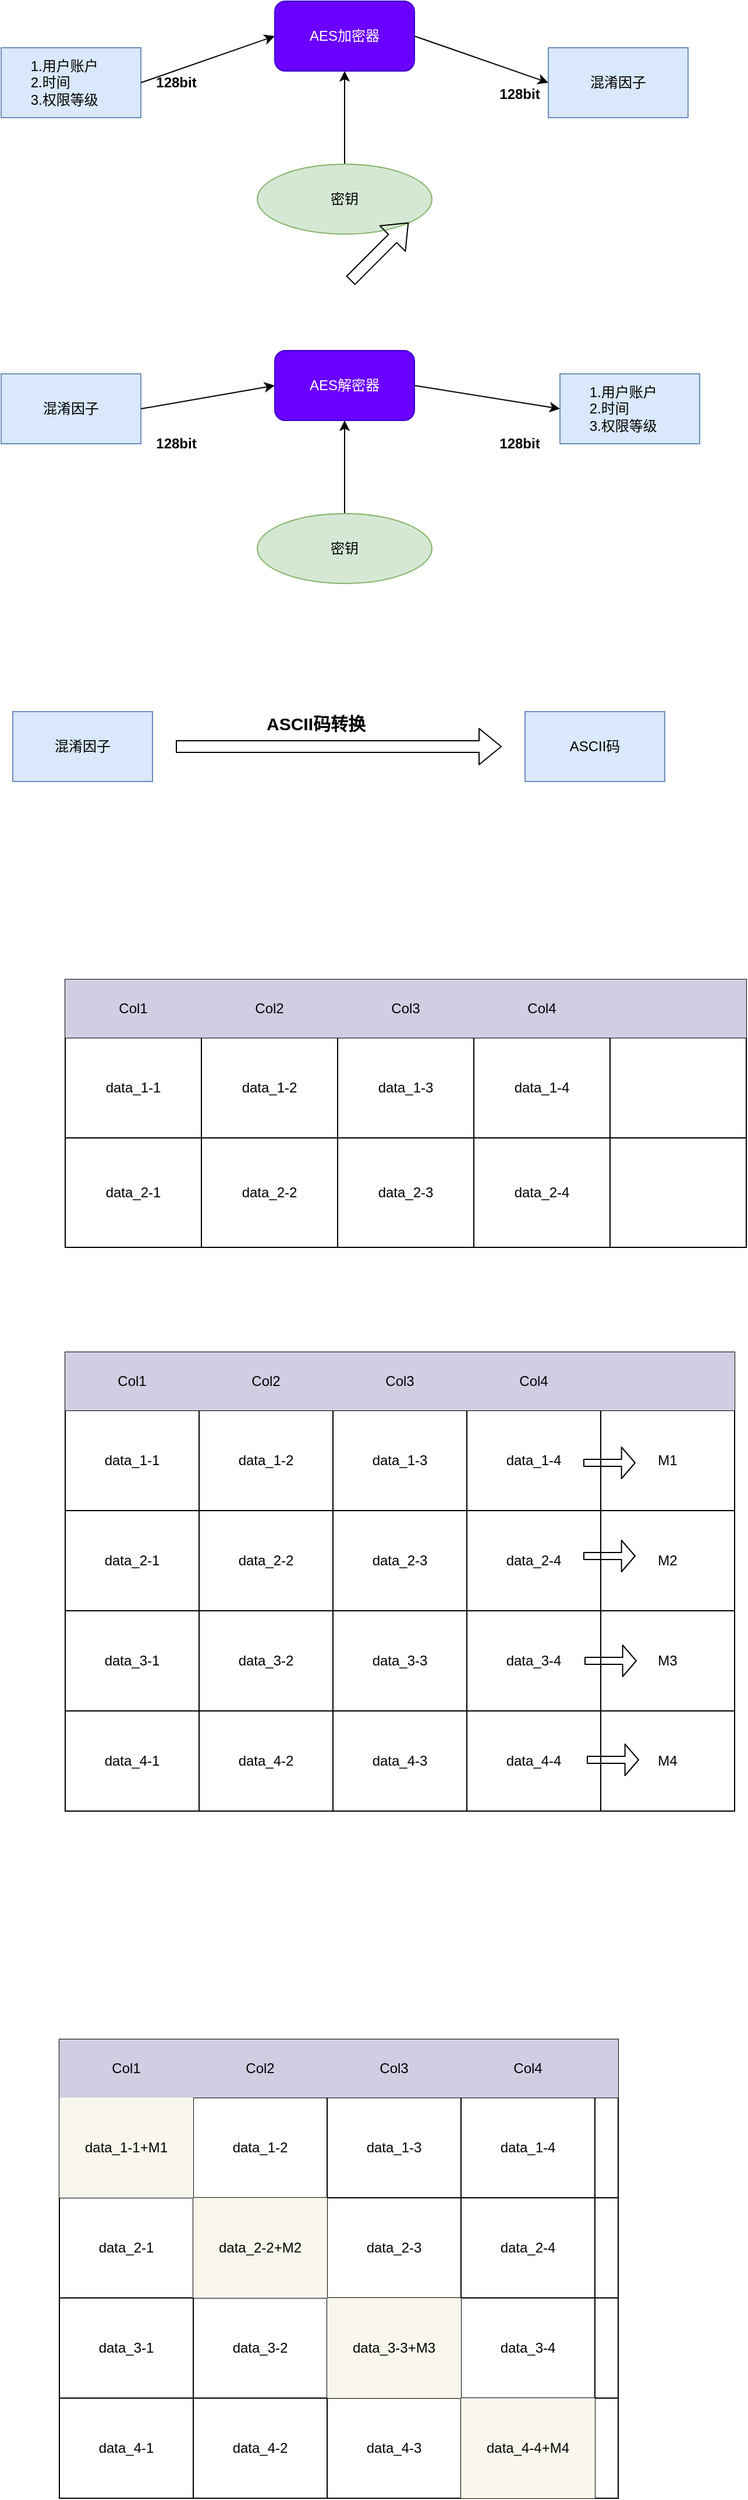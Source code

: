 <mxfile version="14.6.12" type="github">
  <diagram id="JdFX8Y5_raD3rjTgu_EH" name="Page-1">
    <mxGraphModel dx="2062" dy="1098" grid="1" gridSize="10" guides="1" tooltips="1" connect="1" arrows="1" fold="1" page="1" pageScale="1" pageWidth="850" pageHeight="1100" math="0" shadow="0">
      <root>
        <mxCell id="0" />
        <mxCell id="1" parent="0" />
        <mxCell id="7pT013oJxnpNkIhTxjK2-1" value="&amp;nbsp; &amp;nbsp; &amp;nbsp; &amp;nbsp;1.用户账户&lt;br&gt;&amp;nbsp; &amp;nbsp; &amp;nbsp; &amp;nbsp;2.时间&lt;br&gt;&amp;nbsp; &amp;nbsp; &amp;nbsp; &amp;nbsp;3.权限等级" style="rounded=0;whiteSpace=wrap;html=1;align=left;fillColor=#dae8fc;strokeColor=#6c8ebf;" parent="1" vertex="1">
          <mxGeometry x="100" y="380" width="120" height="60" as="geometry" />
        </mxCell>
        <mxCell id="7pT013oJxnpNkIhTxjK2-2" value="混淆因子" style="rounded=0;whiteSpace=wrap;html=1;fillColor=#dae8fc;strokeColor=#6c8ebf;" parent="1" vertex="1">
          <mxGeometry x="570" y="380" width="120" height="60" as="geometry" />
        </mxCell>
        <mxCell id="7pT013oJxnpNkIhTxjK2-9" value="" style="edgeStyle=orthogonalEdgeStyle;rounded=0;orthogonalLoop=1;jettySize=auto;html=1;" parent="1" source="7pT013oJxnpNkIhTxjK2-3" target="7pT013oJxnpNkIhTxjK2-6" edge="1">
          <mxGeometry relative="1" as="geometry" />
        </mxCell>
        <mxCell id="7pT013oJxnpNkIhTxjK2-3" value="密钥" style="ellipse;whiteSpace=wrap;html=1;fillColor=#d5e8d4;strokeColor=#82b366;" parent="1" vertex="1">
          <mxGeometry x="320" y="480" width="150" height="60" as="geometry" />
        </mxCell>
        <mxCell id="7pT013oJxnpNkIhTxjK2-6" value="AES加密器" style="rounded=1;whiteSpace=wrap;html=1;fillColor=#6a00ff;strokeColor=#3700CC;fontColor=#ffffff;" parent="1" vertex="1">
          <mxGeometry x="335" y="340" width="120" height="60" as="geometry" />
        </mxCell>
        <mxCell id="7pT013oJxnpNkIhTxjK2-10" value="" style="endArrow=classic;html=1;entryX=0;entryY=0.5;entryDx=0;entryDy=0;" parent="1" target="7pT013oJxnpNkIhTxjK2-6" edge="1">
          <mxGeometry width="50" height="50" relative="1" as="geometry">
            <mxPoint x="220" y="410" as="sourcePoint" />
            <mxPoint x="270" y="360" as="targetPoint" />
          </mxGeometry>
        </mxCell>
        <mxCell id="7pT013oJxnpNkIhTxjK2-11" value="" style="endArrow=classic;html=1;entryX=0;entryY=0.5;entryDx=0;entryDy=0;" parent="1" target="7pT013oJxnpNkIhTxjK2-2" edge="1">
          <mxGeometry width="50" height="50" relative="1" as="geometry">
            <mxPoint x="455" y="370" as="sourcePoint" />
            <mxPoint x="505" y="320" as="targetPoint" />
          </mxGeometry>
        </mxCell>
        <mxCell id="7pT013oJxnpNkIhTxjK2-12" value="&lt;b&gt;128bit&lt;/b&gt;" style="text;html=1;resizable=0;autosize=1;align=center;verticalAlign=middle;points=[];fillColor=none;strokeColor=none;rounded=0;" parent="1" vertex="1">
          <mxGeometry x="225" y="400" width="50" height="20" as="geometry" />
        </mxCell>
        <mxCell id="7pT013oJxnpNkIhTxjK2-13" value="&lt;b&gt;128bit&lt;/b&gt;" style="text;html=1;resizable=0;autosize=1;align=center;verticalAlign=middle;points=[];fillColor=none;strokeColor=none;rounded=0;" parent="1" vertex="1">
          <mxGeometry x="520" y="410" width="50" height="20" as="geometry" />
        </mxCell>
        <mxCell id="NVBzjJ3xbAIKhqxGu_0e-1" value="&amp;nbsp; &amp;nbsp; &amp;nbsp; &amp;nbsp;1.用户账户&lt;br&gt;&amp;nbsp; &amp;nbsp; &amp;nbsp; &amp;nbsp;2.时间&lt;br&gt;&amp;nbsp; &amp;nbsp; &amp;nbsp; &amp;nbsp;3.权限等级" style="rounded=0;whiteSpace=wrap;html=1;align=left;fillColor=#dae8fc;strokeColor=#6c8ebf;" vertex="1" parent="1">
          <mxGeometry x="580" y="660" width="120" height="60" as="geometry" />
        </mxCell>
        <mxCell id="NVBzjJ3xbAIKhqxGu_0e-2" value="混淆因子" style="rounded=0;whiteSpace=wrap;html=1;fillColor=#dae8fc;strokeColor=#6c8ebf;" vertex="1" parent="1">
          <mxGeometry x="100" y="660" width="120" height="60" as="geometry" />
        </mxCell>
        <mxCell id="NVBzjJ3xbAIKhqxGu_0e-3" value="" style="edgeStyle=orthogonalEdgeStyle;rounded=0;orthogonalLoop=1;jettySize=auto;html=1;" edge="1" parent="1" source="NVBzjJ3xbAIKhqxGu_0e-4" target="NVBzjJ3xbAIKhqxGu_0e-5">
          <mxGeometry relative="1" as="geometry" />
        </mxCell>
        <mxCell id="NVBzjJ3xbAIKhqxGu_0e-4" value="密钥" style="ellipse;whiteSpace=wrap;html=1;fillColor=#d5e8d4;strokeColor=#82b366;" vertex="1" parent="1">
          <mxGeometry x="320" y="780" width="150" height="60" as="geometry" />
        </mxCell>
        <mxCell id="NVBzjJ3xbAIKhqxGu_0e-5" value="AES解密器" style="rounded=1;whiteSpace=wrap;html=1;fillColor=#6a00ff;strokeColor=#3700CC;fontColor=#ffffff;" vertex="1" parent="1">
          <mxGeometry x="335" y="640" width="120" height="60" as="geometry" />
        </mxCell>
        <mxCell id="NVBzjJ3xbAIKhqxGu_0e-8" value="&lt;b&gt;128bit&lt;/b&gt;" style="text;html=1;resizable=0;autosize=1;align=center;verticalAlign=middle;points=[];fillColor=none;strokeColor=none;rounded=0;" vertex="1" parent="1">
          <mxGeometry x="225" y="710" width="50" height="20" as="geometry" />
        </mxCell>
        <mxCell id="NVBzjJ3xbAIKhqxGu_0e-9" value="&lt;b&gt;128bit&lt;/b&gt;" style="text;html=1;resizable=0;autosize=1;align=center;verticalAlign=middle;points=[];fillColor=none;strokeColor=none;rounded=0;" vertex="1" parent="1">
          <mxGeometry x="520" y="710" width="50" height="20" as="geometry" />
        </mxCell>
        <mxCell id="NVBzjJ3xbAIKhqxGu_0e-10" value="" style="endArrow=classic;html=1;entryX=0;entryY=0.5;entryDx=0;entryDy=0;" edge="1" parent="1" target="NVBzjJ3xbAIKhqxGu_0e-5">
          <mxGeometry width="50" height="50" relative="1" as="geometry">
            <mxPoint x="220" y="690" as="sourcePoint" />
            <mxPoint x="270" y="640" as="targetPoint" />
          </mxGeometry>
        </mxCell>
        <mxCell id="NVBzjJ3xbAIKhqxGu_0e-11" value="" style="endArrow=classic;html=1;exitX=1;exitY=0.5;exitDx=0;exitDy=0;entryX=0;entryY=0.5;entryDx=0;entryDy=0;" edge="1" parent="1" source="NVBzjJ3xbAIKhqxGu_0e-5" target="NVBzjJ3xbAIKhqxGu_0e-1">
          <mxGeometry width="50" height="50" relative="1" as="geometry">
            <mxPoint x="590" y="620" as="sourcePoint" />
            <mxPoint x="530" y="520" as="targetPoint" />
          </mxGeometry>
        </mxCell>
        <mxCell id="NVBzjJ3xbAIKhqxGu_0e-12" value="混淆因子" style="rounded=0;whiteSpace=wrap;html=1;fillColor=#dae8fc;strokeColor=#6c8ebf;" vertex="1" parent="1">
          <mxGeometry x="110" y="950" width="120" height="60" as="geometry" />
        </mxCell>
        <mxCell id="NVBzjJ3xbAIKhqxGu_0e-13" value="ASCII码" style="rounded=0;whiteSpace=wrap;html=1;fillColor=#dae8fc;strokeColor=#6c8ebf;" vertex="1" parent="1">
          <mxGeometry x="550" y="950" width="120" height="60" as="geometry" />
        </mxCell>
        <mxCell id="NVBzjJ3xbAIKhqxGu_0e-14" value="" style="shape=flexArrow;endArrow=classic;html=1;" edge="1" parent="1">
          <mxGeometry width="50" height="50" relative="1" as="geometry">
            <mxPoint x="400" y="580" as="sourcePoint" />
            <mxPoint x="450" y="530" as="targetPoint" />
          </mxGeometry>
        </mxCell>
        <mxCell id="NVBzjJ3xbAIKhqxGu_0e-16" value="" style="shape=flexArrow;endArrow=classic;html=1;" edge="1" parent="1">
          <mxGeometry width="50" height="50" relative="1" as="geometry">
            <mxPoint x="250" y="980" as="sourcePoint" />
            <mxPoint x="530" y="980" as="targetPoint" />
            <Array as="points">
              <mxPoint x="250" y="980" />
            </Array>
          </mxGeometry>
        </mxCell>
        <mxCell id="NVBzjJ3xbAIKhqxGu_0e-17" value="&lt;b&gt;&lt;font style=&quot;font-size: 15px&quot;&gt;ASCII码转换&lt;/font&gt;&lt;/b&gt;" style="text;html=1;resizable=0;autosize=1;align=center;verticalAlign=middle;points=[];fillColor=none;strokeColor=none;rounded=0;" vertex="1" parent="1">
          <mxGeometry x="320" y="950" width="100" height="20" as="geometry" />
        </mxCell>
        <mxCell id="NVBzjJ3xbAIKhqxGu_0e-20" value="" style="shape=table;html=1;whiteSpace=wrap;startSize=0;container=1;collapsible=0;childLayout=tableLayout;" vertex="1" parent="1">
          <mxGeometry x="155" y="1180" width="585" height="230" as="geometry" />
        </mxCell>
        <mxCell id="NVBzjJ3xbAIKhqxGu_0e-21" value="" style="shape=partialRectangle;html=1;whiteSpace=wrap;collapsible=0;dropTarget=0;pointerEvents=0;fillColor=none;top=0;left=0;bottom=0;right=0;points=[[0,0.5],[1,0.5]];portConstraint=eastwest;" vertex="1" parent="NVBzjJ3xbAIKhqxGu_0e-20">
          <mxGeometry width="585" height="50" as="geometry" />
        </mxCell>
        <mxCell id="NVBzjJ3xbAIKhqxGu_0e-22" value="Col1" style="shape=partialRectangle;html=1;whiteSpace=wrap;connectable=0;overflow=hidden;fillColor=#d0cee2;top=0;left=0;bottom=0;right=0;strokeColor=#56517e;" vertex="1" parent="NVBzjJ3xbAIKhqxGu_0e-21">
          <mxGeometry width="117" height="50" as="geometry" />
        </mxCell>
        <mxCell id="NVBzjJ3xbAIKhqxGu_0e-23" value="&lt;span&gt;Col2&lt;/span&gt;" style="shape=partialRectangle;html=1;whiteSpace=wrap;connectable=0;overflow=hidden;fillColor=#d0cee2;top=0;left=0;bottom=0;right=0;strokeColor=#56517e;" vertex="1" parent="NVBzjJ3xbAIKhqxGu_0e-21">
          <mxGeometry x="117" width="117" height="50" as="geometry" />
        </mxCell>
        <mxCell id="NVBzjJ3xbAIKhqxGu_0e-24" value="&lt;span&gt;Col3&lt;/span&gt;" style="shape=partialRectangle;html=1;whiteSpace=wrap;connectable=0;overflow=hidden;fillColor=#d0cee2;top=0;left=0;bottom=0;right=0;strokeColor=#56517e;" vertex="1" parent="NVBzjJ3xbAIKhqxGu_0e-21">
          <mxGeometry x="234" width="117" height="50" as="geometry" />
        </mxCell>
        <mxCell id="NVBzjJ3xbAIKhqxGu_0e-25" value="&lt;span&gt;Col4&lt;/span&gt;" style="shape=partialRectangle;html=1;whiteSpace=wrap;connectable=0;overflow=hidden;fillColor=#d0cee2;top=0;left=0;bottom=0;right=0;strokeColor=#56517e;" vertex="1" parent="NVBzjJ3xbAIKhqxGu_0e-21">
          <mxGeometry x="351" width="117" height="50" as="geometry" />
        </mxCell>
        <mxCell id="NVBzjJ3xbAIKhqxGu_0e-26" value="" style="shape=partialRectangle;html=1;whiteSpace=wrap;connectable=0;overflow=hidden;fillColor=#d0cee2;top=0;left=0;bottom=0;right=0;strokeColor=#56517e;" vertex="1" parent="NVBzjJ3xbAIKhqxGu_0e-21">
          <mxGeometry x="468" width="117" height="50" as="geometry" />
        </mxCell>
        <mxCell id="NVBzjJ3xbAIKhqxGu_0e-27" value="" style="shape=partialRectangle;html=1;whiteSpace=wrap;collapsible=0;dropTarget=0;pointerEvents=0;fillColor=none;top=0;left=0;bottom=0;right=0;points=[[0,0.5],[1,0.5]];portConstraint=eastwest;" vertex="1" parent="NVBzjJ3xbAIKhqxGu_0e-20">
          <mxGeometry y="50" width="585" height="86" as="geometry" />
        </mxCell>
        <mxCell id="NVBzjJ3xbAIKhqxGu_0e-28" value="data_1-1" style="shape=partialRectangle;html=1;whiteSpace=wrap;connectable=0;overflow=hidden;fillColor=none;top=0;left=0;bottom=0;right=0;" vertex="1" parent="NVBzjJ3xbAIKhqxGu_0e-27">
          <mxGeometry width="117" height="86" as="geometry" />
        </mxCell>
        <mxCell id="NVBzjJ3xbAIKhqxGu_0e-29" value="&lt;span&gt;data_1-2&lt;/span&gt;" style="shape=partialRectangle;html=1;whiteSpace=wrap;connectable=0;overflow=hidden;fillColor=none;top=0;left=0;bottom=0;right=0;" vertex="1" parent="NVBzjJ3xbAIKhqxGu_0e-27">
          <mxGeometry x="117" width="117" height="86" as="geometry" />
        </mxCell>
        <mxCell id="NVBzjJ3xbAIKhqxGu_0e-30" value="&lt;span&gt;data_1-3&lt;/span&gt;" style="shape=partialRectangle;html=1;whiteSpace=wrap;connectable=0;overflow=hidden;fillColor=none;top=0;left=0;bottom=0;right=0;" vertex="1" parent="NVBzjJ3xbAIKhqxGu_0e-27">
          <mxGeometry x="234" width="117" height="86" as="geometry" />
        </mxCell>
        <mxCell id="NVBzjJ3xbAIKhqxGu_0e-31" value="&lt;span&gt;data_1-4&lt;/span&gt;" style="shape=partialRectangle;html=1;whiteSpace=wrap;connectable=0;overflow=hidden;fillColor=none;top=0;left=0;bottom=0;right=0;" vertex="1" parent="NVBzjJ3xbAIKhqxGu_0e-27">
          <mxGeometry x="351" width="117" height="86" as="geometry" />
        </mxCell>
        <mxCell id="NVBzjJ3xbAIKhqxGu_0e-32" value="" style="shape=partialRectangle;html=1;whiteSpace=wrap;connectable=0;overflow=hidden;fillColor=none;top=0;left=0;bottom=0;right=0;" vertex="1" parent="NVBzjJ3xbAIKhqxGu_0e-27">
          <mxGeometry x="468" width="117" height="86" as="geometry" />
        </mxCell>
        <mxCell id="NVBzjJ3xbAIKhqxGu_0e-33" value="" style="shape=partialRectangle;html=1;whiteSpace=wrap;collapsible=0;dropTarget=0;pointerEvents=0;fillColor=none;top=0;left=0;bottom=0;right=0;points=[[0,0.5],[1,0.5]];portConstraint=eastwest;" vertex="1" parent="NVBzjJ3xbAIKhqxGu_0e-20">
          <mxGeometry y="136" width="585" height="94" as="geometry" />
        </mxCell>
        <mxCell id="NVBzjJ3xbAIKhqxGu_0e-34" value="&lt;span&gt;data_2-1&lt;/span&gt;" style="shape=partialRectangle;html=1;whiteSpace=wrap;connectable=0;overflow=hidden;fillColor=none;top=0;left=0;bottom=0;right=0;" vertex="1" parent="NVBzjJ3xbAIKhqxGu_0e-33">
          <mxGeometry width="117" height="94" as="geometry" />
        </mxCell>
        <mxCell id="NVBzjJ3xbAIKhqxGu_0e-35" value="&lt;span&gt;data_2-2&lt;/span&gt;" style="shape=partialRectangle;html=1;whiteSpace=wrap;connectable=0;overflow=hidden;fillColor=none;top=0;left=0;bottom=0;right=0;" vertex="1" parent="NVBzjJ3xbAIKhqxGu_0e-33">
          <mxGeometry x="117" width="117" height="94" as="geometry" />
        </mxCell>
        <mxCell id="NVBzjJ3xbAIKhqxGu_0e-36" value="&lt;span&gt;data_2-3&lt;/span&gt;" style="shape=partialRectangle;html=1;whiteSpace=wrap;connectable=0;overflow=hidden;fillColor=none;top=0;left=0;bottom=0;right=0;" vertex="1" parent="NVBzjJ3xbAIKhqxGu_0e-33">
          <mxGeometry x="234" width="117" height="94" as="geometry" />
        </mxCell>
        <mxCell id="NVBzjJ3xbAIKhqxGu_0e-37" value="&lt;span&gt;data_2-4&lt;/span&gt;" style="shape=partialRectangle;html=1;whiteSpace=wrap;connectable=0;overflow=hidden;fillColor=none;top=0;left=0;bottom=0;right=0;" vertex="1" parent="NVBzjJ3xbAIKhqxGu_0e-33">
          <mxGeometry x="351" width="117" height="94" as="geometry" />
        </mxCell>
        <mxCell id="NVBzjJ3xbAIKhqxGu_0e-38" value="" style="shape=partialRectangle;html=1;whiteSpace=wrap;connectable=0;overflow=hidden;fillColor=none;top=0;left=0;bottom=0;right=0;" vertex="1" parent="NVBzjJ3xbAIKhqxGu_0e-33">
          <mxGeometry x="468" width="117" height="94" as="geometry" />
        </mxCell>
        <mxCell id="NVBzjJ3xbAIKhqxGu_0e-111" value="" style="shape=table;html=1;whiteSpace=wrap;startSize=0;container=1;collapsible=0;childLayout=tableLayout;" vertex="1" parent="1">
          <mxGeometry x="155" y="1500" width="575" height="394" as="geometry" />
        </mxCell>
        <mxCell id="NVBzjJ3xbAIKhqxGu_0e-112" value="" style="shape=partialRectangle;html=1;whiteSpace=wrap;collapsible=0;dropTarget=0;pointerEvents=0;fillColor=none;top=0;left=0;bottom=0;right=0;points=[[0,0.5],[1,0.5]];portConstraint=eastwest;" vertex="1" parent="NVBzjJ3xbAIKhqxGu_0e-111">
          <mxGeometry width="575" height="50" as="geometry" />
        </mxCell>
        <mxCell id="NVBzjJ3xbAIKhqxGu_0e-113" value="&lt;span&gt;Col1&lt;/span&gt;" style="shape=partialRectangle;html=1;whiteSpace=wrap;connectable=0;overflow=hidden;fillColor=#d0cee2;top=0;left=0;bottom=0;right=0;strokeColor=#56517e;" vertex="1" parent="NVBzjJ3xbAIKhqxGu_0e-112">
          <mxGeometry width="115" height="50" as="geometry" />
        </mxCell>
        <mxCell id="NVBzjJ3xbAIKhqxGu_0e-114" value="&lt;span&gt;Col2&lt;/span&gt;" style="shape=partialRectangle;html=1;whiteSpace=wrap;connectable=0;overflow=hidden;fillColor=#d0cee2;top=0;left=0;bottom=0;right=0;strokeColor=#56517e;" vertex="1" parent="NVBzjJ3xbAIKhqxGu_0e-112">
          <mxGeometry x="115" width="115" height="50" as="geometry" />
        </mxCell>
        <mxCell id="NVBzjJ3xbAIKhqxGu_0e-115" value="&lt;span&gt;Col3&lt;/span&gt;" style="shape=partialRectangle;html=1;whiteSpace=wrap;connectable=0;overflow=hidden;fillColor=#d0cee2;top=0;left=0;bottom=0;right=0;strokeColor=#56517e;" vertex="1" parent="NVBzjJ3xbAIKhqxGu_0e-112">
          <mxGeometry x="230" width="115" height="50" as="geometry" />
        </mxCell>
        <mxCell id="NVBzjJ3xbAIKhqxGu_0e-116" value="&lt;span&gt;Col4&lt;/span&gt;" style="shape=partialRectangle;html=1;whiteSpace=wrap;connectable=0;overflow=hidden;fillColor=#d0cee2;top=0;left=0;bottom=0;right=0;strokeColor=#56517e;" vertex="1" parent="NVBzjJ3xbAIKhqxGu_0e-112">
          <mxGeometry x="345" width="115" height="50" as="geometry" />
        </mxCell>
        <mxCell id="NVBzjJ3xbAIKhqxGu_0e-117" value="" style="shape=partialRectangle;html=1;whiteSpace=wrap;connectable=0;overflow=hidden;fillColor=#d0cee2;top=0;left=0;bottom=0;right=0;strokeColor=#56517e;" vertex="1" parent="NVBzjJ3xbAIKhqxGu_0e-112">
          <mxGeometry x="460" width="115" height="50" as="geometry" />
        </mxCell>
        <mxCell id="NVBzjJ3xbAIKhqxGu_0e-118" value="" style="shape=partialRectangle;html=1;whiteSpace=wrap;collapsible=0;dropTarget=0;pointerEvents=0;fillColor=none;top=0;left=0;bottom=0;right=0;points=[[0,0.5],[1,0.5]];portConstraint=eastwest;" vertex="1" parent="NVBzjJ3xbAIKhqxGu_0e-111">
          <mxGeometry y="50" width="575" height="86" as="geometry" />
        </mxCell>
        <mxCell id="NVBzjJ3xbAIKhqxGu_0e-119" value="&lt;span&gt;data_1-1&lt;/span&gt;" style="shape=partialRectangle;html=1;whiteSpace=wrap;connectable=0;overflow=hidden;fillColor=none;top=0;left=0;bottom=0;right=0;" vertex="1" parent="NVBzjJ3xbAIKhqxGu_0e-118">
          <mxGeometry width="115" height="86" as="geometry" />
        </mxCell>
        <mxCell id="NVBzjJ3xbAIKhqxGu_0e-120" value="&lt;span&gt;data_1-2&lt;/span&gt;" style="shape=partialRectangle;html=1;whiteSpace=wrap;connectable=0;overflow=hidden;fillColor=none;top=0;left=0;bottom=0;right=0;" vertex="1" parent="NVBzjJ3xbAIKhqxGu_0e-118">
          <mxGeometry x="115" width="115" height="86" as="geometry" />
        </mxCell>
        <mxCell id="NVBzjJ3xbAIKhqxGu_0e-121" value="&lt;span&gt;data_1-3&lt;/span&gt;" style="shape=partialRectangle;html=1;whiteSpace=wrap;connectable=0;overflow=hidden;fillColor=none;top=0;left=0;bottom=0;right=0;" vertex="1" parent="NVBzjJ3xbAIKhqxGu_0e-118">
          <mxGeometry x="230" width="115" height="86" as="geometry" />
        </mxCell>
        <mxCell id="NVBzjJ3xbAIKhqxGu_0e-122" value="&lt;span&gt;data_1-4&lt;/span&gt;" style="shape=partialRectangle;html=1;whiteSpace=wrap;connectable=0;overflow=hidden;fillColor=none;top=0;left=0;bottom=0;right=0;" vertex="1" parent="NVBzjJ3xbAIKhqxGu_0e-118">
          <mxGeometry x="345" width="115" height="86" as="geometry" />
        </mxCell>
        <mxCell id="NVBzjJ3xbAIKhqxGu_0e-123" value="M1" style="shape=partialRectangle;html=1;whiteSpace=wrap;connectable=0;overflow=hidden;fillColor=none;top=0;left=0;bottom=0;right=0;" vertex="1" parent="NVBzjJ3xbAIKhqxGu_0e-118">
          <mxGeometry x="460" width="115" height="86" as="geometry" />
        </mxCell>
        <mxCell id="NVBzjJ3xbAIKhqxGu_0e-124" value="" style="shape=partialRectangle;html=1;whiteSpace=wrap;collapsible=0;dropTarget=0;pointerEvents=0;fillColor=none;top=0;left=0;bottom=0;right=0;points=[[0,0.5],[1,0.5]];portConstraint=eastwest;" vertex="1" parent="NVBzjJ3xbAIKhqxGu_0e-111">
          <mxGeometry y="136" width="575" height="86" as="geometry" />
        </mxCell>
        <mxCell id="NVBzjJ3xbAIKhqxGu_0e-125" value="&lt;span&gt;data_2-1&lt;/span&gt;" style="shape=partialRectangle;html=1;whiteSpace=wrap;connectable=0;overflow=hidden;fillColor=none;top=0;left=0;bottom=0;right=0;" vertex="1" parent="NVBzjJ3xbAIKhqxGu_0e-124">
          <mxGeometry width="115" height="86" as="geometry" />
        </mxCell>
        <mxCell id="NVBzjJ3xbAIKhqxGu_0e-126" value="&lt;span&gt;data_2-2&lt;/span&gt;" style="shape=partialRectangle;html=1;whiteSpace=wrap;connectable=0;overflow=hidden;fillColor=none;top=0;left=0;bottom=0;right=0;" vertex="1" parent="NVBzjJ3xbAIKhqxGu_0e-124">
          <mxGeometry x="115" width="115" height="86" as="geometry" />
        </mxCell>
        <mxCell id="NVBzjJ3xbAIKhqxGu_0e-127" value="&lt;span&gt;data_2-3&lt;/span&gt;" style="shape=partialRectangle;html=1;whiteSpace=wrap;connectable=0;overflow=hidden;fillColor=none;top=0;left=0;bottom=0;right=0;" vertex="1" parent="NVBzjJ3xbAIKhqxGu_0e-124">
          <mxGeometry x="230" width="115" height="86" as="geometry" />
        </mxCell>
        <mxCell id="NVBzjJ3xbAIKhqxGu_0e-128" value="&lt;span&gt;data_2-4&lt;/span&gt;" style="shape=partialRectangle;html=1;whiteSpace=wrap;connectable=0;overflow=hidden;fillColor=none;top=0;left=0;bottom=0;right=0;" vertex="1" parent="NVBzjJ3xbAIKhqxGu_0e-124">
          <mxGeometry x="345" width="115" height="86" as="geometry" />
        </mxCell>
        <mxCell id="NVBzjJ3xbAIKhqxGu_0e-129" value="M2" style="shape=partialRectangle;html=1;whiteSpace=wrap;connectable=0;overflow=hidden;fillColor=none;top=0;left=0;bottom=0;right=0;" vertex="1" parent="NVBzjJ3xbAIKhqxGu_0e-124">
          <mxGeometry x="460" width="115" height="86" as="geometry" />
        </mxCell>
        <mxCell id="NVBzjJ3xbAIKhqxGu_0e-130" value="" style="shape=partialRectangle;html=1;whiteSpace=wrap;collapsible=0;dropTarget=0;pointerEvents=0;fillColor=none;top=0;left=0;bottom=0;right=0;points=[[0,0.5],[1,0.5]];portConstraint=eastwest;" vertex="1" parent="NVBzjJ3xbAIKhqxGu_0e-111">
          <mxGeometry y="222" width="575" height="86" as="geometry" />
        </mxCell>
        <mxCell id="NVBzjJ3xbAIKhqxGu_0e-131" value="&lt;span&gt;data_3-1&lt;/span&gt;" style="shape=partialRectangle;html=1;whiteSpace=wrap;connectable=0;overflow=hidden;fillColor=none;top=0;left=0;bottom=0;right=0;" vertex="1" parent="NVBzjJ3xbAIKhqxGu_0e-130">
          <mxGeometry width="115" height="86" as="geometry" />
        </mxCell>
        <mxCell id="NVBzjJ3xbAIKhqxGu_0e-132" value="&lt;span&gt;data_3-2&lt;/span&gt;" style="shape=partialRectangle;html=1;whiteSpace=wrap;connectable=0;overflow=hidden;fillColor=none;top=0;left=0;bottom=0;right=0;" vertex="1" parent="NVBzjJ3xbAIKhqxGu_0e-130">
          <mxGeometry x="115" width="115" height="86" as="geometry" />
        </mxCell>
        <mxCell id="NVBzjJ3xbAIKhqxGu_0e-133" value="&lt;span&gt;data_3-3&lt;/span&gt;" style="shape=partialRectangle;html=1;whiteSpace=wrap;connectable=0;overflow=hidden;fillColor=none;top=0;left=0;bottom=0;right=0;" vertex="1" parent="NVBzjJ3xbAIKhqxGu_0e-130">
          <mxGeometry x="230" width="115" height="86" as="geometry" />
        </mxCell>
        <mxCell id="NVBzjJ3xbAIKhqxGu_0e-134" value="&lt;span&gt;data_3-4&lt;/span&gt;" style="shape=partialRectangle;html=1;whiteSpace=wrap;connectable=0;overflow=hidden;fillColor=none;top=0;left=0;bottom=0;right=0;" vertex="1" parent="NVBzjJ3xbAIKhqxGu_0e-130">
          <mxGeometry x="345" width="115" height="86" as="geometry" />
        </mxCell>
        <mxCell id="NVBzjJ3xbAIKhqxGu_0e-135" value="M3" style="shape=partialRectangle;html=1;whiteSpace=wrap;connectable=0;overflow=hidden;fillColor=none;top=0;left=0;bottom=0;right=0;" vertex="1" parent="NVBzjJ3xbAIKhqxGu_0e-130">
          <mxGeometry x="460" width="115" height="86" as="geometry" />
        </mxCell>
        <mxCell id="NVBzjJ3xbAIKhqxGu_0e-136" value="" style="shape=partialRectangle;html=1;whiteSpace=wrap;collapsible=0;dropTarget=0;pointerEvents=0;fillColor=none;top=0;left=0;bottom=0;right=0;points=[[0,0.5],[1,0.5]];portConstraint=eastwest;" vertex="1" parent="NVBzjJ3xbAIKhqxGu_0e-111">
          <mxGeometry y="308" width="575" height="86" as="geometry" />
        </mxCell>
        <mxCell id="NVBzjJ3xbAIKhqxGu_0e-137" value="&lt;span&gt;data_4-1&lt;/span&gt;" style="shape=partialRectangle;html=1;whiteSpace=wrap;connectable=0;overflow=hidden;fillColor=none;top=0;left=0;bottom=0;right=0;" vertex="1" parent="NVBzjJ3xbAIKhqxGu_0e-136">
          <mxGeometry width="115" height="86" as="geometry" />
        </mxCell>
        <mxCell id="NVBzjJ3xbAIKhqxGu_0e-138" value="&lt;span&gt;data_4-2&lt;/span&gt;" style="shape=partialRectangle;html=1;whiteSpace=wrap;connectable=0;overflow=hidden;fillColor=none;top=0;left=0;bottom=0;right=0;" vertex="1" parent="NVBzjJ3xbAIKhqxGu_0e-136">
          <mxGeometry x="115" width="115" height="86" as="geometry" />
        </mxCell>
        <mxCell id="NVBzjJ3xbAIKhqxGu_0e-139" value="&lt;span&gt;data_4-3&lt;/span&gt;" style="shape=partialRectangle;html=1;whiteSpace=wrap;connectable=0;overflow=hidden;fillColor=none;top=0;left=0;bottom=0;right=0;" vertex="1" parent="NVBzjJ3xbAIKhqxGu_0e-136">
          <mxGeometry x="230" width="115" height="86" as="geometry" />
        </mxCell>
        <mxCell id="NVBzjJ3xbAIKhqxGu_0e-140" value="&lt;span&gt;data_4-4&lt;/span&gt;" style="shape=partialRectangle;html=1;whiteSpace=wrap;connectable=0;overflow=hidden;fillColor=none;top=0;left=0;bottom=0;right=0;" vertex="1" parent="NVBzjJ3xbAIKhqxGu_0e-136">
          <mxGeometry x="345" width="115" height="86" as="geometry" />
        </mxCell>
        <mxCell id="NVBzjJ3xbAIKhqxGu_0e-141" value="M4" style="shape=partialRectangle;html=1;whiteSpace=wrap;connectable=0;overflow=hidden;fillColor=none;top=0;left=0;bottom=0;right=0;" vertex="1" parent="NVBzjJ3xbAIKhqxGu_0e-136">
          <mxGeometry x="460" width="115" height="86" as="geometry" />
        </mxCell>
        <mxCell id="NVBzjJ3xbAIKhqxGu_0e-144" value="" style="endArrow=block;html=1;shape=flexArrow;strokeWidth=1;endFill=0;width=6;endSize=3.56;" edge="1" parent="1">
          <mxGeometry width="50" height="50" relative="1" as="geometry">
            <mxPoint x="600" y="1595" as="sourcePoint" />
            <mxPoint x="645" y="1595" as="targetPoint" />
          </mxGeometry>
        </mxCell>
        <mxCell id="NVBzjJ3xbAIKhqxGu_0e-145" value="" style="endArrow=block;html=1;shape=flexArrow;strokeWidth=1;endFill=0;width=6;endSize=3.56;" edge="1" parent="1">
          <mxGeometry width="50" height="50" relative="1" as="geometry">
            <mxPoint x="603" y="1850" as="sourcePoint" />
            <mxPoint x="648" y="1850" as="targetPoint" />
          </mxGeometry>
        </mxCell>
        <mxCell id="NVBzjJ3xbAIKhqxGu_0e-146" value="" style="endArrow=block;html=1;shape=flexArrow;strokeWidth=1;endFill=0;width=6;endSize=3.56;" edge="1" parent="1">
          <mxGeometry width="50" height="50" relative="1" as="geometry">
            <mxPoint x="601" y="1765" as="sourcePoint" />
            <mxPoint x="646" y="1765" as="targetPoint" />
          </mxGeometry>
        </mxCell>
        <mxCell id="NVBzjJ3xbAIKhqxGu_0e-147" value="" style="endArrow=block;html=1;shape=flexArrow;strokeWidth=1;endFill=0;width=6;endSize=3.56;" edge="1" parent="1">
          <mxGeometry width="50" height="50" relative="1" as="geometry">
            <mxPoint x="600" y="1675" as="sourcePoint" />
            <mxPoint x="645" y="1675" as="targetPoint" />
          </mxGeometry>
        </mxCell>
        <mxCell id="NVBzjJ3xbAIKhqxGu_0e-148" value="" style="shape=table;html=1;whiteSpace=wrap;startSize=0;container=1;collapsible=0;childLayout=tableLayout;" vertex="1" parent="1">
          <mxGeometry x="150" y="2090" width="480" height="394" as="geometry" />
        </mxCell>
        <mxCell id="NVBzjJ3xbAIKhqxGu_0e-149" value="" style="shape=partialRectangle;html=1;whiteSpace=wrap;collapsible=0;dropTarget=0;pointerEvents=0;fillColor=none;top=0;left=0;bottom=0;right=0;points=[[0,0.5],[1,0.5]];portConstraint=eastwest;" vertex="1" parent="NVBzjJ3xbAIKhqxGu_0e-148">
          <mxGeometry width="480" height="50" as="geometry" />
        </mxCell>
        <mxCell id="NVBzjJ3xbAIKhqxGu_0e-150" value="&lt;span&gt;Col1&lt;/span&gt;" style="shape=partialRectangle;html=1;whiteSpace=wrap;connectable=0;overflow=hidden;fillColor=#d0cee2;top=0;left=0;bottom=0;right=0;strokeColor=#56517e;" vertex="1" parent="NVBzjJ3xbAIKhqxGu_0e-149">
          <mxGeometry width="115" height="50" as="geometry" />
        </mxCell>
        <mxCell id="NVBzjJ3xbAIKhqxGu_0e-151" value="&lt;span&gt;Col2&lt;/span&gt;" style="shape=partialRectangle;html=1;whiteSpace=wrap;connectable=0;overflow=hidden;fillColor=#d0cee2;top=0;left=0;bottom=0;right=0;strokeColor=#56517e;" vertex="1" parent="NVBzjJ3xbAIKhqxGu_0e-149">
          <mxGeometry x="115" width="115" height="50" as="geometry" />
        </mxCell>
        <mxCell id="NVBzjJ3xbAIKhqxGu_0e-152" value="&lt;span&gt;Col3&lt;/span&gt;" style="shape=partialRectangle;html=1;whiteSpace=wrap;connectable=0;overflow=hidden;fillColor=#d0cee2;top=0;left=0;bottom=0;right=0;strokeColor=#56517e;" vertex="1" parent="NVBzjJ3xbAIKhqxGu_0e-149">
          <mxGeometry x="230" width="115" height="50" as="geometry" />
        </mxCell>
        <mxCell id="NVBzjJ3xbAIKhqxGu_0e-153" value="&lt;span&gt;Col4&lt;/span&gt;" style="shape=partialRectangle;html=1;whiteSpace=wrap;connectable=0;overflow=hidden;fillColor=#d0cee2;top=0;left=0;bottom=0;right=0;strokeColor=#56517e;" vertex="1" parent="NVBzjJ3xbAIKhqxGu_0e-149">
          <mxGeometry x="345" width="115" height="50" as="geometry" />
        </mxCell>
        <mxCell id="NVBzjJ3xbAIKhqxGu_0e-154" value="" style="shape=partialRectangle;html=1;whiteSpace=wrap;connectable=0;overflow=hidden;fillColor=#d0cee2;top=0;left=0;bottom=0;right=0;strokeColor=#56517e;" vertex="1" parent="NVBzjJ3xbAIKhqxGu_0e-149">
          <mxGeometry x="460" width="20" height="50" as="geometry" />
        </mxCell>
        <mxCell id="NVBzjJ3xbAIKhqxGu_0e-155" value="" style="shape=partialRectangle;html=1;whiteSpace=wrap;collapsible=0;dropTarget=0;pointerEvents=0;fillColor=none;top=0;left=0;bottom=0;right=0;points=[[0,0.5],[1,0.5]];portConstraint=eastwest;" vertex="1" parent="NVBzjJ3xbAIKhqxGu_0e-148">
          <mxGeometry y="50" width="480" height="86" as="geometry" />
        </mxCell>
        <mxCell id="NVBzjJ3xbAIKhqxGu_0e-156" value="&lt;span&gt;data_1-1+&lt;/span&gt;M1" style="shape=partialRectangle;html=1;whiteSpace=wrap;connectable=0;overflow=hidden;fillColor=#f9f7ed;top=0;left=0;bottom=0;right=0;strokeColor=#36393d;" vertex="1" parent="NVBzjJ3xbAIKhqxGu_0e-155">
          <mxGeometry width="115" height="86" as="geometry" />
        </mxCell>
        <mxCell id="NVBzjJ3xbAIKhqxGu_0e-157" value="&lt;span&gt;data_1-2&lt;/span&gt;" style="shape=partialRectangle;html=1;whiteSpace=wrap;connectable=0;overflow=hidden;fillColor=none;top=0;left=0;bottom=0;right=0;" vertex="1" parent="NVBzjJ3xbAIKhqxGu_0e-155">
          <mxGeometry x="115" width="115" height="86" as="geometry" />
        </mxCell>
        <mxCell id="NVBzjJ3xbAIKhqxGu_0e-158" value="&lt;span&gt;data_1-3&lt;/span&gt;" style="shape=partialRectangle;html=1;whiteSpace=wrap;connectable=0;overflow=hidden;fillColor=none;top=0;left=0;bottom=0;right=0;" vertex="1" parent="NVBzjJ3xbAIKhqxGu_0e-155">
          <mxGeometry x="230" width="115" height="86" as="geometry" />
        </mxCell>
        <mxCell id="NVBzjJ3xbAIKhqxGu_0e-159" value="&lt;span&gt;data_1-4&lt;/span&gt;" style="shape=partialRectangle;html=1;whiteSpace=wrap;connectable=0;overflow=hidden;fillColor=none;top=0;left=0;bottom=0;right=0;" vertex="1" parent="NVBzjJ3xbAIKhqxGu_0e-155">
          <mxGeometry x="345" width="115" height="86" as="geometry" />
        </mxCell>
        <mxCell id="NVBzjJ3xbAIKhqxGu_0e-160" value="" style="shape=partialRectangle;html=1;whiteSpace=wrap;connectable=0;overflow=hidden;fillColor=none;top=0;left=0;bottom=0;right=0;" vertex="1" parent="NVBzjJ3xbAIKhqxGu_0e-155">
          <mxGeometry x="460" width="20" height="86" as="geometry" />
        </mxCell>
        <mxCell id="NVBzjJ3xbAIKhqxGu_0e-161" value="" style="shape=partialRectangle;html=1;whiteSpace=wrap;collapsible=0;dropTarget=0;pointerEvents=0;fillColor=none;top=0;left=0;bottom=0;right=0;points=[[0,0.5],[1,0.5]];portConstraint=eastwest;" vertex="1" parent="NVBzjJ3xbAIKhqxGu_0e-148">
          <mxGeometry y="136" width="480" height="86" as="geometry" />
        </mxCell>
        <mxCell id="NVBzjJ3xbAIKhqxGu_0e-162" value="&lt;span&gt;data_2-1&lt;/span&gt;" style="shape=partialRectangle;html=1;whiteSpace=wrap;connectable=0;overflow=hidden;fillColor=none;top=0;left=0;bottom=0;right=0;" vertex="1" parent="NVBzjJ3xbAIKhqxGu_0e-161">
          <mxGeometry width="115" height="86" as="geometry" />
        </mxCell>
        <mxCell id="NVBzjJ3xbAIKhqxGu_0e-163" value="&lt;span&gt;data_2-2+M2&lt;/span&gt;" style="shape=partialRectangle;html=1;whiteSpace=wrap;connectable=0;overflow=hidden;fillColor=#f9f7ed;top=0;left=0;bottom=0;right=0;strokeColor=#36393d;" vertex="1" parent="NVBzjJ3xbAIKhqxGu_0e-161">
          <mxGeometry x="115" width="115" height="86" as="geometry" />
        </mxCell>
        <mxCell id="NVBzjJ3xbAIKhqxGu_0e-164" value="&lt;span&gt;data_2-3&lt;/span&gt;" style="shape=partialRectangle;html=1;whiteSpace=wrap;connectable=0;overflow=hidden;fillColor=none;top=0;left=0;bottom=0;right=0;" vertex="1" parent="NVBzjJ3xbAIKhqxGu_0e-161">
          <mxGeometry x="230" width="115" height="86" as="geometry" />
        </mxCell>
        <mxCell id="NVBzjJ3xbAIKhqxGu_0e-165" value="&lt;span&gt;data_2-4&lt;/span&gt;" style="shape=partialRectangle;html=1;whiteSpace=wrap;connectable=0;overflow=hidden;fillColor=none;top=0;left=0;bottom=0;right=0;" vertex="1" parent="NVBzjJ3xbAIKhqxGu_0e-161">
          <mxGeometry x="345" width="115" height="86" as="geometry" />
        </mxCell>
        <mxCell id="NVBzjJ3xbAIKhqxGu_0e-166" value="" style="shape=partialRectangle;html=1;whiteSpace=wrap;connectable=0;overflow=hidden;fillColor=none;top=0;left=0;bottom=0;right=0;" vertex="1" parent="NVBzjJ3xbAIKhqxGu_0e-161">
          <mxGeometry x="460" width="20" height="86" as="geometry" />
        </mxCell>
        <mxCell id="NVBzjJ3xbAIKhqxGu_0e-167" value="" style="shape=partialRectangle;html=1;whiteSpace=wrap;collapsible=0;dropTarget=0;pointerEvents=0;fillColor=none;top=0;left=0;bottom=0;right=0;points=[[0,0.5],[1,0.5]];portConstraint=eastwest;" vertex="1" parent="NVBzjJ3xbAIKhqxGu_0e-148">
          <mxGeometry y="222" width="480" height="86" as="geometry" />
        </mxCell>
        <mxCell id="NVBzjJ3xbAIKhqxGu_0e-168" value="&lt;span&gt;data_3-1&lt;/span&gt;" style="shape=partialRectangle;html=1;whiteSpace=wrap;connectable=0;overflow=hidden;fillColor=none;top=0;left=0;bottom=0;right=0;" vertex="1" parent="NVBzjJ3xbAIKhqxGu_0e-167">
          <mxGeometry width="115" height="86" as="geometry" />
        </mxCell>
        <mxCell id="NVBzjJ3xbAIKhqxGu_0e-169" value="&lt;span&gt;data_3-2&lt;/span&gt;" style="shape=partialRectangle;html=1;whiteSpace=wrap;connectable=0;overflow=hidden;fillColor=none;top=0;left=0;bottom=0;right=0;" vertex="1" parent="NVBzjJ3xbAIKhqxGu_0e-167">
          <mxGeometry x="115" width="115" height="86" as="geometry" />
        </mxCell>
        <mxCell id="NVBzjJ3xbAIKhqxGu_0e-170" value="&lt;span&gt;data_3-3+M3&lt;/span&gt;" style="shape=partialRectangle;html=1;whiteSpace=wrap;connectable=0;overflow=hidden;fillColor=#f9f7ed;top=0;left=0;bottom=0;right=0;strokeColor=#36393d;" vertex="1" parent="NVBzjJ3xbAIKhqxGu_0e-167">
          <mxGeometry x="230" width="115" height="86" as="geometry" />
        </mxCell>
        <mxCell id="NVBzjJ3xbAIKhqxGu_0e-171" value="&lt;span&gt;data_3-4&lt;/span&gt;" style="shape=partialRectangle;html=1;whiteSpace=wrap;connectable=0;overflow=hidden;fillColor=none;top=0;left=0;bottom=0;right=0;" vertex="1" parent="NVBzjJ3xbAIKhqxGu_0e-167">
          <mxGeometry x="345" width="115" height="86" as="geometry" />
        </mxCell>
        <mxCell id="NVBzjJ3xbAIKhqxGu_0e-172" value="" style="shape=partialRectangle;html=1;whiteSpace=wrap;connectable=0;overflow=hidden;fillColor=none;top=0;left=0;bottom=0;right=0;" vertex="1" parent="NVBzjJ3xbAIKhqxGu_0e-167">
          <mxGeometry x="460" width="20" height="86" as="geometry" />
        </mxCell>
        <mxCell id="NVBzjJ3xbAIKhqxGu_0e-173" value="" style="shape=partialRectangle;html=1;whiteSpace=wrap;collapsible=0;dropTarget=0;pointerEvents=0;fillColor=none;top=0;left=0;bottom=0;right=0;points=[[0,0.5],[1,0.5]];portConstraint=eastwest;" vertex="1" parent="NVBzjJ3xbAIKhqxGu_0e-148">
          <mxGeometry y="308" width="480" height="86" as="geometry" />
        </mxCell>
        <mxCell id="NVBzjJ3xbAIKhqxGu_0e-174" value="&lt;span&gt;data_4-1&lt;/span&gt;" style="shape=partialRectangle;html=1;whiteSpace=wrap;connectable=0;overflow=hidden;fillColor=none;top=0;left=0;bottom=0;right=0;" vertex="1" parent="NVBzjJ3xbAIKhqxGu_0e-173">
          <mxGeometry width="115" height="86" as="geometry" />
        </mxCell>
        <mxCell id="NVBzjJ3xbAIKhqxGu_0e-175" value="&lt;span&gt;data_4-2&lt;/span&gt;" style="shape=partialRectangle;html=1;whiteSpace=wrap;connectable=0;overflow=hidden;fillColor=none;top=0;left=0;bottom=0;right=0;" vertex="1" parent="NVBzjJ3xbAIKhqxGu_0e-173">
          <mxGeometry x="115" width="115" height="86" as="geometry" />
        </mxCell>
        <mxCell id="NVBzjJ3xbAIKhqxGu_0e-176" value="&lt;span&gt;data_4-3&lt;/span&gt;" style="shape=partialRectangle;html=1;whiteSpace=wrap;connectable=0;overflow=hidden;fillColor=none;top=0;left=0;bottom=0;right=0;" vertex="1" parent="NVBzjJ3xbAIKhqxGu_0e-173">
          <mxGeometry x="230" width="115" height="86" as="geometry" />
        </mxCell>
        <mxCell id="NVBzjJ3xbAIKhqxGu_0e-177" value="&lt;span&gt;data_4-4+M4&lt;/span&gt;" style="shape=partialRectangle;html=1;whiteSpace=wrap;connectable=0;overflow=hidden;fillColor=#f9f7ed;top=0;left=0;bottom=0;right=0;strokeColor=#36393d;" vertex="1" parent="NVBzjJ3xbAIKhqxGu_0e-173">
          <mxGeometry x="345" width="115" height="86" as="geometry" />
        </mxCell>
        <mxCell id="NVBzjJ3xbAIKhqxGu_0e-178" value="" style="shape=partialRectangle;html=1;whiteSpace=wrap;connectable=0;overflow=hidden;fillColor=none;top=0;left=0;bottom=0;right=0;" vertex="1" parent="NVBzjJ3xbAIKhqxGu_0e-173">
          <mxGeometry x="460" width="20" height="86" as="geometry" />
        </mxCell>
      </root>
    </mxGraphModel>
  </diagram>
</mxfile>
